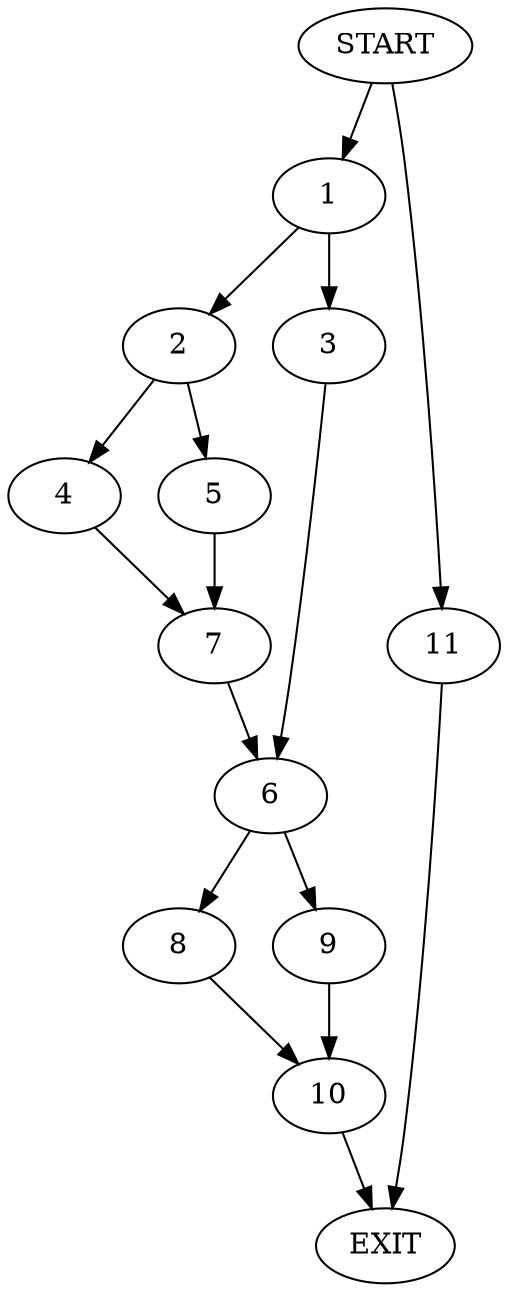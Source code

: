 digraph {
0 [label="START"]
12 [label="EXIT"]
0 -> 1
1 -> 2
1 -> 3
2 -> 4
2 -> 5
3 -> 6
5 -> 7
4 -> 7
7 -> 6
6 -> 8
6 -> 9
9 -> 10
8 -> 10
10 -> 12
0 -> 11
11 -> 12
}
